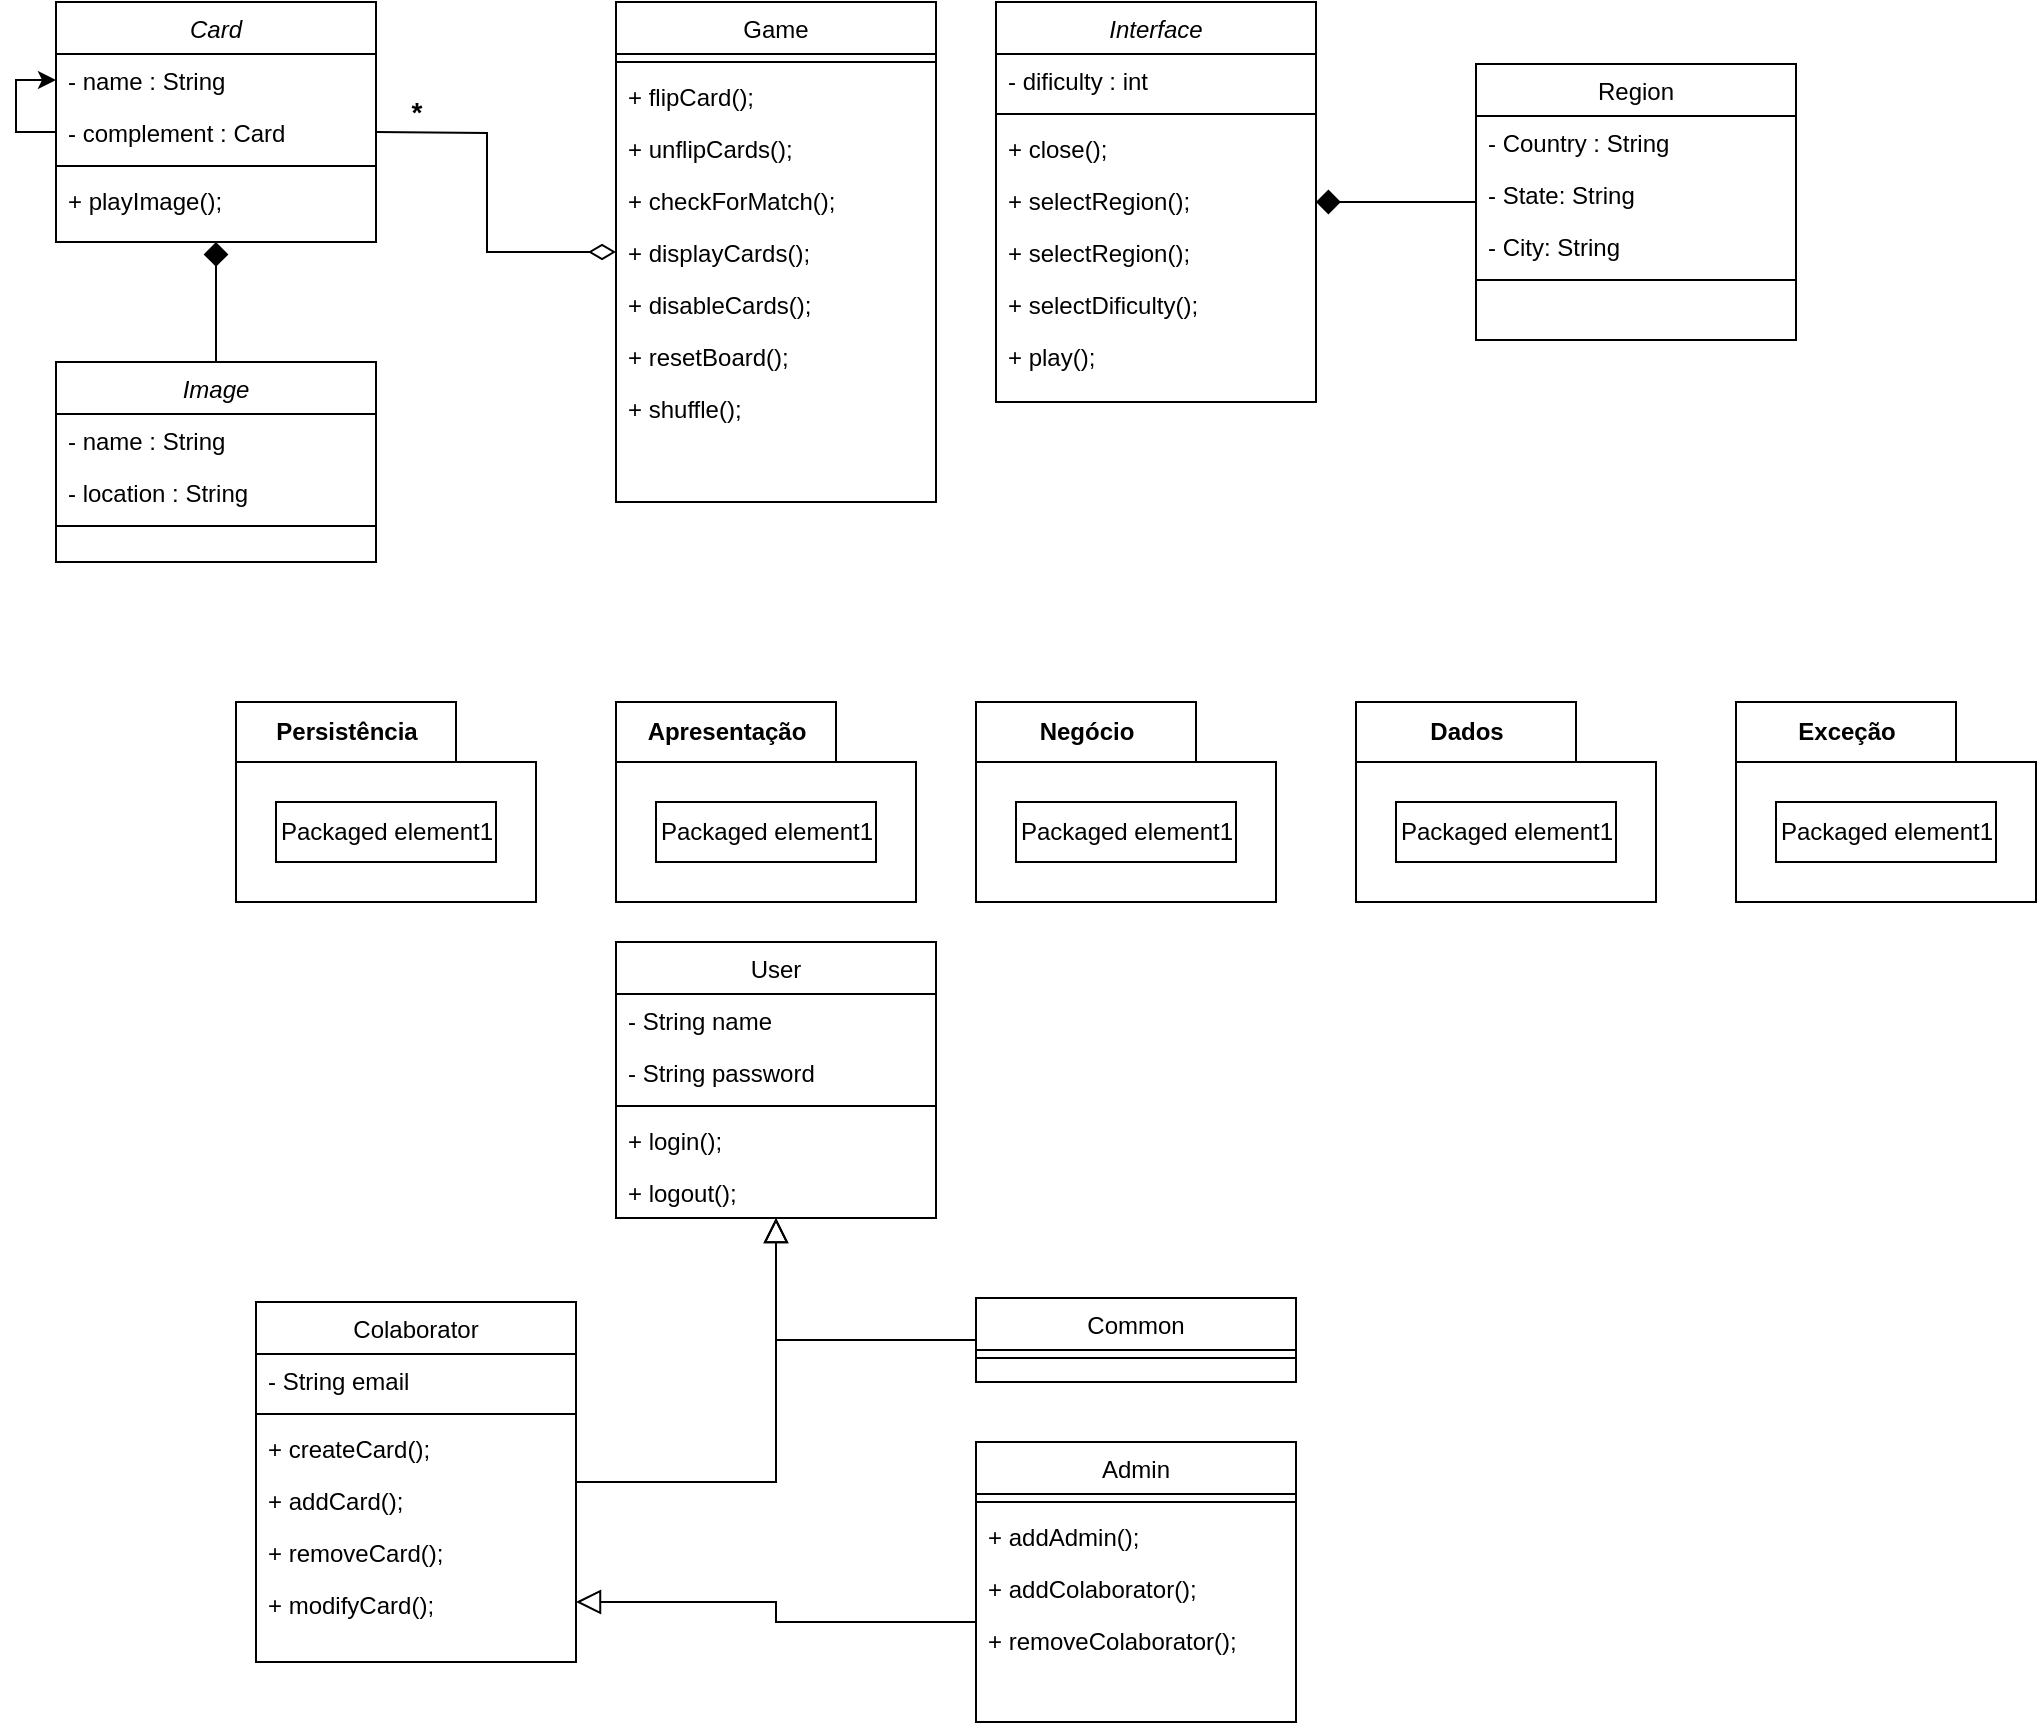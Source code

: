 <mxfile version="20.1.1" type="github">
  <diagram id="C5RBs43oDa-KdzZeNtuy" name="Page-1">
    <mxGraphModel dx="1185" dy="662" grid="1" gridSize="10" guides="1" tooltips="1" connect="1" arrows="1" fold="1" page="1" pageScale="1" pageWidth="827" pageHeight="1169" math="0" shadow="0">
      <root>
        <mxCell id="WIyWlLk6GJQsqaUBKTNV-0" />
        <mxCell id="WIyWlLk6GJQsqaUBKTNV-1" parent="WIyWlLk6GJQsqaUBKTNV-0" />
        <mxCell id="zkfFHV4jXpPFQw0GAbJ--0" value="Card" style="swimlane;fontStyle=2;align=center;verticalAlign=top;childLayout=stackLayout;horizontal=1;startSize=26;horizontalStack=0;resizeParent=1;resizeLast=0;collapsible=1;marginBottom=0;rounded=0;shadow=0;strokeWidth=1;" parent="WIyWlLk6GJQsqaUBKTNV-1" vertex="1">
          <mxGeometry x="40" y="40" width="160" height="120" as="geometry">
            <mxRectangle x="230" y="140" width="160" height="26" as="alternateBounds" />
          </mxGeometry>
        </mxCell>
        <mxCell id="zkfFHV4jXpPFQw0GAbJ--1" value="- name : String" style="text;align=left;verticalAlign=top;spacingLeft=4;spacingRight=4;overflow=hidden;rotatable=0;points=[[0,0.5],[1,0.5]];portConstraint=eastwest;" parent="zkfFHV4jXpPFQw0GAbJ--0" vertex="1">
          <mxGeometry y="26" width="160" height="26" as="geometry" />
        </mxCell>
        <mxCell id="Iorugwe1lFg4vuqkTPMZ-9" style="edgeStyle=orthogonalEdgeStyle;rounded=0;orthogonalLoop=1;jettySize=auto;html=1;entryX=0;entryY=0.5;entryDx=0;entryDy=0;" parent="zkfFHV4jXpPFQw0GAbJ--0" source="zkfFHV4jXpPFQw0GAbJ--3" target="zkfFHV4jXpPFQw0GAbJ--1" edge="1">
          <mxGeometry relative="1" as="geometry" />
        </mxCell>
        <mxCell id="zkfFHV4jXpPFQw0GAbJ--3" value="- complement : Card" style="text;align=left;verticalAlign=top;spacingLeft=4;spacingRight=4;overflow=hidden;rotatable=0;points=[[0,0.5],[1,0.5]];portConstraint=eastwest;rounded=0;shadow=0;html=0;" parent="zkfFHV4jXpPFQw0GAbJ--0" vertex="1">
          <mxGeometry y="52" width="160" height="26" as="geometry" />
        </mxCell>
        <mxCell id="zkfFHV4jXpPFQw0GAbJ--4" value="" style="line;html=1;strokeWidth=1;align=left;verticalAlign=middle;spacingTop=-1;spacingLeft=3;spacingRight=3;rotatable=0;labelPosition=right;points=[];portConstraint=eastwest;" parent="zkfFHV4jXpPFQw0GAbJ--0" vertex="1">
          <mxGeometry y="78" width="160" height="8" as="geometry" />
        </mxCell>
        <mxCell id="Iorugwe1lFg4vuqkTPMZ-10" value="+ playImage();" style="text;align=left;verticalAlign=top;spacingLeft=4;spacingRight=4;overflow=hidden;rotatable=0;points=[[0,0.5],[1,0.5]];portConstraint=eastwest;rounded=0;shadow=0;html=0;" parent="zkfFHV4jXpPFQw0GAbJ--0" vertex="1">
          <mxGeometry y="86" width="160" height="26" as="geometry" />
        </mxCell>
        <mxCell id="lEsxtGKMERjpSD6ecHsr-9" style="edgeStyle=orthogonalEdgeStyle;rounded=0;orthogonalLoop=1;jettySize=auto;html=1;endArrow=block;endFill=0;endSize=10;" parent="WIyWlLk6GJQsqaUBKTNV-1" source="zkfFHV4jXpPFQw0GAbJ--6" target="lEsxtGKMERjpSD6ecHsr-3" edge="1">
          <mxGeometry relative="1" as="geometry">
            <mxPoint x="400" y="650" as="targetPoint" />
          </mxGeometry>
        </mxCell>
        <mxCell id="zkfFHV4jXpPFQw0GAbJ--6" value="Colaborator" style="swimlane;fontStyle=0;align=center;verticalAlign=top;childLayout=stackLayout;horizontal=1;startSize=26;horizontalStack=0;resizeParent=1;resizeLast=0;collapsible=1;marginBottom=0;rounded=0;shadow=0;strokeWidth=1;" parent="WIyWlLk6GJQsqaUBKTNV-1" vertex="1">
          <mxGeometry x="140" y="690" width="160" height="180" as="geometry">
            <mxRectangle x="130" y="380" width="160" height="26" as="alternateBounds" />
          </mxGeometry>
        </mxCell>
        <mxCell id="zkfFHV4jXpPFQw0GAbJ--7" value="- String email" style="text;align=left;verticalAlign=top;spacingLeft=4;spacingRight=4;overflow=hidden;rotatable=0;points=[[0,0.5],[1,0.5]];portConstraint=eastwest;" parent="zkfFHV4jXpPFQw0GAbJ--6" vertex="1">
          <mxGeometry y="26" width="160" height="26" as="geometry" />
        </mxCell>
        <mxCell id="zkfFHV4jXpPFQw0GAbJ--9" value="" style="line;html=1;strokeWidth=1;align=left;verticalAlign=middle;spacingTop=-1;spacingLeft=3;spacingRight=3;rotatable=0;labelPosition=right;points=[];portConstraint=eastwest;" parent="zkfFHV4jXpPFQw0GAbJ--6" vertex="1">
          <mxGeometry y="52" width="160" height="8" as="geometry" />
        </mxCell>
        <mxCell id="zkfFHV4jXpPFQw0GAbJ--10" value="+ createCard();" style="text;align=left;verticalAlign=top;spacingLeft=4;spacingRight=4;overflow=hidden;rotatable=0;points=[[0,0.5],[1,0.5]];portConstraint=eastwest;fontStyle=0" parent="zkfFHV4jXpPFQw0GAbJ--6" vertex="1">
          <mxGeometry y="60" width="160" height="26" as="geometry" />
        </mxCell>
        <mxCell id="lEsxtGKMERjpSD6ecHsr-11" value="+ addCard();" style="text;align=left;verticalAlign=top;spacingLeft=4;spacingRight=4;overflow=hidden;rotatable=0;points=[[0,0.5],[1,0.5]];portConstraint=eastwest;fontStyle=0" parent="zkfFHV4jXpPFQw0GAbJ--6" vertex="1">
          <mxGeometry y="86" width="160" height="26" as="geometry" />
        </mxCell>
        <mxCell id="lEsxtGKMERjpSD6ecHsr-12" value="+ removeCard();" style="text;align=left;verticalAlign=top;spacingLeft=4;spacingRight=4;overflow=hidden;rotatable=0;points=[[0,0.5],[1,0.5]];portConstraint=eastwest;fontStyle=0" parent="zkfFHV4jXpPFQw0GAbJ--6" vertex="1">
          <mxGeometry y="112" width="160" height="26" as="geometry" />
        </mxCell>
        <mxCell id="lEsxtGKMERjpSD6ecHsr-13" value="+ modifyCard();" style="text;align=left;verticalAlign=top;spacingLeft=4;spacingRight=4;overflow=hidden;rotatable=0;points=[[0,0.5],[1,0.5]];portConstraint=eastwest;fontStyle=0" parent="zkfFHV4jXpPFQw0GAbJ--6" vertex="1">
          <mxGeometry y="138" width="160" height="26" as="geometry" />
        </mxCell>
        <mxCell id="zkfFHV4jXpPFQw0GAbJ--17" value="Game" style="swimlane;fontStyle=0;align=center;verticalAlign=top;childLayout=stackLayout;horizontal=1;startSize=26;horizontalStack=0;resizeParent=1;resizeLast=0;collapsible=1;marginBottom=0;rounded=0;shadow=0;strokeWidth=1;" parent="WIyWlLk6GJQsqaUBKTNV-1" vertex="1">
          <mxGeometry x="320" y="40" width="160" height="250" as="geometry">
            <mxRectangle x="550" y="140" width="160" height="26" as="alternateBounds" />
          </mxGeometry>
        </mxCell>
        <mxCell id="zkfFHV4jXpPFQw0GAbJ--23" value="" style="line;html=1;strokeWidth=1;align=left;verticalAlign=middle;spacingTop=-1;spacingLeft=3;spacingRight=3;rotatable=0;labelPosition=right;points=[];portConstraint=eastwest;" parent="zkfFHV4jXpPFQw0GAbJ--17" vertex="1">
          <mxGeometry y="26" width="160" height="8" as="geometry" />
        </mxCell>
        <mxCell id="zkfFHV4jXpPFQw0GAbJ--24" value="+ flipCard();" style="text;align=left;verticalAlign=top;spacingLeft=4;spacingRight=4;overflow=hidden;rotatable=0;points=[[0,0.5],[1,0.5]];portConstraint=eastwest;" parent="zkfFHV4jXpPFQw0GAbJ--17" vertex="1">
          <mxGeometry y="34" width="160" height="26" as="geometry" />
        </mxCell>
        <mxCell id="lEsxtGKMERjpSD6ecHsr-0" value="+ unflipCards();" style="text;align=left;verticalAlign=top;spacingLeft=4;spacingRight=4;overflow=hidden;rotatable=0;points=[[0,0.5],[1,0.5]];portConstraint=eastwest;" parent="zkfFHV4jXpPFQw0GAbJ--17" vertex="1">
          <mxGeometry y="60" width="160" height="26" as="geometry" />
        </mxCell>
        <mxCell id="zkfFHV4jXpPFQw0GAbJ--25" value="+ checkForMatch();" style="text;align=left;verticalAlign=top;spacingLeft=4;spacingRight=4;overflow=hidden;rotatable=0;points=[[0,0.5],[1,0.5]];portConstraint=eastwest;" parent="zkfFHV4jXpPFQw0GAbJ--17" vertex="1">
          <mxGeometry y="86" width="160" height="26" as="geometry" />
        </mxCell>
        <mxCell id="Iorugwe1lFg4vuqkTPMZ-11" value="+ displayCards();" style="text;align=left;verticalAlign=top;spacingLeft=4;spacingRight=4;overflow=hidden;rotatable=0;points=[[0,0.5],[1,0.5]];portConstraint=eastwest;" parent="zkfFHV4jXpPFQw0GAbJ--17" vertex="1">
          <mxGeometry y="112" width="160" height="26" as="geometry" />
        </mxCell>
        <mxCell id="Iorugwe1lFg4vuqkTPMZ-12" value="+ disableCards();" style="text;align=left;verticalAlign=top;spacingLeft=4;spacingRight=4;overflow=hidden;rotatable=0;points=[[0,0.5],[1,0.5]];portConstraint=eastwest;" parent="zkfFHV4jXpPFQw0GAbJ--17" vertex="1">
          <mxGeometry y="138" width="160" height="26" as="geometry" />
        </mxCell>
        <mxCell id="lEsxtGKMERjpSD6ecHsr-2" value="+ resetBoard();" style="text;align=left;verticalAlign=top;spacingLeft=4;spacingRight=4;overflow=hidden;rotatable=0;points=[[0,0.5],[1,0.5]];portConstraint=eastwest;" parent="zkfFHV4jXpPFQw0GAbJ--17" vertex="1">
          <mxGeometry y="164" width="160" height="26" as="geometry" />
        </mxCell>
        <mxCell id="lEsxtGKMERjpSD6ecHsr-1" value="+ shuffle();" style="text;align=left;verticalAlign=top;spacingLeft=4;spacingRight=4;overflow=hidden;rotatable=0;points=[[0,0.5],[1,0.5]];portConstraint=eastwest;" parent="zkfFHV4jXpPFQw0GAbJ--17" vertex="1">
          <mxGeometry y="190" width="160" height="26" as="geometry" />
        </mxCell>
        <mxCell id="lEsxtGKMERjpSD6ecHsr-10" style="edgeStyle=orthogonalEdgeStyle;rounded=0;orthogonalLoop=1;jettySize=auto;html=1;endArrow=block;endFill=0;endSize=10;" parent="WIyWlLk6GJQsqaUBKTNV-1" source="Iorugwe1lFg4vuqkTPMZ-1" target="lEsxtGKMERjpSD6ecHsr-3" edge="1">
          <mxGeometry relative="1" as="geometry">
            <mxPoint x="400" y="650" as="targetPoint" />
          </mxGeometry>
        </mxCell>
        <mxCell id="Iorugwe1lFg4vuqkTPMZ-1" value="Common" style="swimlane;fontStyle=0;align=center;verticalAlign=top;childLayout=stackLayout;horizontal=1;startSize=26;horizontalStack=0;resizeParent=1;resizeLast=0;collapsible=1;marginBottom=0;rounded=0;shadow=0;strokeWidth=1;" parent="WIyWlLk6GJQsqaUBKTNV-1" vertex="1">
          <mxGeometry x="500" y="688" width="160" height="42" as="geometry">
            <mxRectangle x="130" y="380" width="160" height="26" as="alternateBounds" />
          </mxGeometry>
        </mxCell>
        <mxCell id="Iorugwe1lFg4vuqkTPMZ-4" value="" style="line;html=1;strokeWidth=1;align=left;verticalAlign=middle;spacingTop=-1;spacingLeft=3;spacingRight=3;rotatable=0;labelPosition=right;points=[];portConstraint=eastwest;" parent="Iorugwe1lFg4vuqkTPMZ-1" vertex="1">
          <mxGeometry y="26" width="160" height="8" as="geometry" />
        </mxCell>
        <mxCell id="lEsxtGKMERjpSD6ecHsr-3" value="User" style="swimlane;fontStyle=0;align=center;verticalAlign=top;childLayout=stackLayout;horizontal=1;startSize=26;horizontalStack=0;resizeParent=1;resizeLast=0;collapsible=1;marginBottom=0;rounded=0;shadow=0;strokeWidth=1;" parent="WIyWlLk6GJQsqaUBKTNV-1" vertex="1">
          <mxGeometry x="320" y="510" width="160" height="138" as="geometry">
            <mxRectangle x="130" y="380" width="160" height="26" as="alternateBounds" />
          </mxGeometry>
        </mxCell>
        <mxCell id="lEsxtGKMERjpSD6ecHsr-4" value="- String name" style="text;align=left;verticalAlign=top;spacingLeft=4;spacingRight=4;overflow=hidden;rotatable=0;points=[[0,0.5],[1,0.5]];portConstraint=eastwest;" parent="lEsxtGKMERjpSD6ecHsr-3" vertex="1">
          <mxGeometry y="26" width="160" height="26" as="geometry" />
        </mxCell>
        <mxCell id="lEsxtGKMERjpSD6ecHsr-5" value="- String password" style="text;align=left;verticalAlign=top;spacingLeft=4;spacingRight=4;overflow=hidden;rotatable=0;points=[[0,0.5],[1,0.5]];portConstraint=eastwest;rounded=0;shadow=0;html=0;" parent="lEsxtGKMERjpSD6ecHsr-3" vertex="1">
          <mxGeometry y="52" width="160" height="26" as="geometry" />
        </mxCell>
        <mxCell id="lEsxtGKMERjpSD6ecHsr-6" value="" style="line;html=1;strokeWidth=1;align=left;verticalAlign=middle;spacingTop=-1;spacingLeft=3;spacingRight=3;rotatable=0;labelPosition=right;points=[];portConstraint=eastwest;" parent="lEsxtGKMERjpSD6ecHsr-3" vertex="1">
          <mxGeometry y="78" width="160" height="8" as="geometry" />
        </mxCell>
        <mxCell id="lEsxtGKMERjpSD6ecHsr-7" value="+ login();" style="text;align=left;verticalAlign=top;spacingLeft=4;spacingRight=4;overflow=hidden;rotatable=0;points=[[0,0.5],[1,0.5]];portConstraint=eastwest;fontStyle=0" parent="lEsxtGKMERjpSD6ecHsr-3" vertex="1">
          <mxGeometry y="86" width="160" height="26" as="geometry" />
        </mxCell>
        <mxCell id="lEsxtGKMERjpSD6ecHsr-8" value="+ logout();" style="text;align=left;verticalAlign=top;spacingLeft=4;spacingRight=4;overflow=hidden;rotatable=0;points=[[0,0.5],[1,0.5]];portConstraint=eastwest;" parent="lEsxtGKMERjpSD6ecHsr-3" vertex="1">
          <mxGeometry y="112" width="160" height="26" as="geometry" />
        </mxCell>
        <mxCell id="lEsxtGKMERjpSD6ecHsr-14" style="edgeStyle=orthogonalEdgeStyle;rounded=0;orthogonalLoop=1;jettySize=auto;html=1;endArrow=diamondThin;endFill=0;endSize=11;" parent="WIyWlLk6GJQsqaUBKTNV-1" target="zkfFHV4jXpPFQw0GAbJ--17" edge="1">
          <mxGeometry relative="1" as="geometry">
            <mxPoint x="200" y="105.034" as="sourcePoint" />
          </mxGeometry>
        </mxCell>
        <mxCell id="lEsxtGKMERjpSD6ecHsr-15" value="&lt;font style=&quot;font-size: 14px;&quot;&gt;&lt;b&gt;*&lt;/b&gt;&lt;/font&gt;" style="text;html=1;align=center;verticalAlign=middle;resizable=0;points=[];autosize=1;strokeColor=none;fillColor=none;fontStyle=1" parent="WIyWlLk6GJQsqaUBKTNV-1" vertex="1">
          <mxGeometry x="205" y="80" width="30" height="30" as="geometry" />
        </mxCell>
        <mxCell id="lEsxtGKMERjpSD6ecHsr-23" style="edgeStyle=orthogonalEdgeStyle;rounded=0;orthogonalLoop=1;jettySize=auto;html=1;fontSize=14;endArrow=diamond;endFill=1;endSize=10;" parent="WIyWlLk6GJQsqaUBKTNV-1" source="lEsxtGKMERjpSD6ecHsr-16" target="zkfFHV4jXpPFQw0GAbJ--0" edge="1">
          <mxGeometry relative="1" as="geometry" />
        </mxCell>
        <mxCell id="lEsxtGKMERjpSD6ecHsr-16" value="Image" style="swimlane;fontStyle=2;align=center;verticalAlign=top;childLayout=stackLayout;horizontal=1;startSize=26;horizontalStack=0;resizeParent=1;resizeLast=0;collapsible=1;marginBottom=0;rounded=0;shadow=0;strokeWidth=1;" parent="WIyWlLk6GJQsqaUBKTNV-1" vertex="1">
          <mxGeometry x="40" y="220" width="160" height="100" as="geometry">
            <mxRectangle x="230" y="140" width="160" height="26" as="alternateBounds" />
          </mxGeometry>
        </mxCell>
        <mxCell id="lEsxtGKMERjpSD6ecHsr-17" value="- name : String" style="text;align=left;verticalAlign=top;spacingLeft=4;spacingRight=4;overflow=hidden;rotatable=0;points=[[0,0.5],[1,0.5]];portConstraint=eastwest;" parent="lEsxtGKMERjpSD6ecHsr-16" vertex="1">
          <mxGeometry y="26" width="160" height="26" as="geometry" />
        </mxCell>
        <mxCell id="lEsxtGKMERjpSD6ecHsr-18" value="- location : String" style="text;align=left;verticalAlign=top;spacingLeft=4;spacingRight=4;overflow=hidden;rotatable=0;points=[[0,0.5],[1,0.5]];portConstraint=eastwest;rounded=0;shadow=0;html=0;" parent="lEsxtGKMERjpSD6ecHsr-16" vertex="1">
          <mxGeometry y="52" width="160" height="26" as="geometry" />
        </mxCell>
        <mxCell id="lEsxtGKMERjpSD6ecHsr-21" value="" style="line;html=1;strokeWidth=1;align=left;verticalAlign=middle;spacingTop=-1;spacingLeft=3;spacingRight=3;rotatable=0;labelPosition=right;points=[];portConstraint=eastwest;" parent="lEsxtGKMERjpSD6ecHsr-16" vertex="1">
          <mxGeometry y="78" width="160" height="8" as="geometry" />
        </mxCell>
        <mxCell id="lEsxtGKMERjpSD6ecHsr-24" value="Interface" style="swimlane;fontStyle=2;align=center;verticalAlign=top;childLayout=stackLayout;horizontal=1;startSize=26;horizontalStack=0;resizeParent=1;resizeLast=0;collapsible=1;marginBottom=0;rounded=0;shadow=0;strokeWidth=1;" parent="WIyWlLk6GJQsqaUBKTNV-1" vertex="1">
          <mxGeometry x="510" y="40" width="160" height="200" as="geometry">
            <mxRectangle x="550" y="140" width="160" height="26" as="alternateBounds" />
          </mxGeometry>
        </mxCell>
        <mxCell id="lEsxtGKMERjpSD6ecHsr-25" value="- dificulty : int" style="text;align=left;verticalAlign=top;spacingLeft=4;spacingRight=4;overflow=hidden;rotatable=0;points=[[0,0.5],[1,0.5]];portConstraint=eastwest;" parent="lEsxtGKMERjpSD6ecHsr-24" vertex="1">
          <mxGeometry y="26" width="160" height="26" as="geometry" />
        </mxCell>
        <mxCell id="lEsxtGKMERjpSD6ecHsr-26" value="" style="line;html=1;strokeWidth=1;align=left;verticalAlign=middle;spacingTop=-1;spacingLeft=3;spacingRight=3;rotatable=0;labelPosition=right;points=[];portConstraint=eastwest;" parent="lEsxtGKMERjpSD6ecHsr-24" vertex="1">
          <mxGeometry y="52" width="160" height="8" as="geometry" />
        </mxCell>
        <mxCell id="lEsxtGKMERjpSD6ecHsr-27" value="+ close();" style="text;align=left;verticalAlign=top;spacingLeft=4;spacingRight=4;overflow=hidden;rotatable=0;points=[[0,0.5],[1,0.5]];portConstraint=eastwest;" parent="lEsxtGKMERjpSD6ecHsr-24" vertex="1">
          <mxGeometry y="60" width="160" height="26" as="geometry" />
        </mxCell>
        <mxCell id="lEsxtGKMERjpSD6ecHsr-34" value="+ selectRegion();" style="text;align=left;verticalAlign=top;spacingLeft=4;spacingRight=4;overflow=hidden;rotatable=0;points=[[0,0.5],[1,0.5]];portConstraint=eastwest;" parent="lEsxtGKMERjpSD6ecHsr-24" vertex="1">
          <mxGeometry y="86" width="160" height="26" as="geometry" />
        </mxCell>
        <mxCell id="lEsxtGKMERjpSD6ecHsr-35" value="+ selectRegion();" style="text;align=left;verticalAlign=top;spacingLeft=4;spacingRight=4;overflow=hidden;rotatable=0;points=[[0,0.5],[1,0.5]];portConstraint=eastwest;" parent="lEsxtGKMERjpSD6ecHsr-24" vertex="1">
          <mxGeometry y="112" width="160" height="26" as="geometry" />
        </mxCell>
        <mxCell id="lEsxtGKMERjpSD6ecHsr-36" value="+ selectDificulty();" style="text;align=left;verticalAlign=top;spacingLeft=4;spacingRight=4;overflow=hidden;rotatable=0;points=[[0,0.5],[1,0.5]];portConstraint=eastwest;" parent="lEsxtGKMERjpSD6ecHsr-24" vertex="1">
          <mxGeometry y="138" width="160" height="26" as="geometry" />
        </mxCell>
        <mxCell id="lEsxtGKMERjpSD6ecHsr-38" value="+ play();" style="text;align=left;verticalAlign=top;spacingLeft=4;spacingRight=4;overflow=hidden;rotatable=0;points=[[0,0.5],[1,0.5]];portConstraint=eastwest;" parent="lEsxtGKMERjpSD6ecHsr-24" vertex="1">
          <mxGeometry y="164" width="160" height="26" as="geometry" />
        </mxCell>
        <mxCell id="lEsxtGKMERjpSD6ecHsr-46" style="edgeStyle=orthogonalEdgeStyle;rounded=0;orthogonalLoop=1;jettySize=auto;html=1;fontSize=14;endArrow=diamond;endFill=1;endSize=10;" parent="WIyWlLk6GJQsqaUBKTNV-1" source="lEsxtGKMERjpSD6ecHsr-39" target="lEsxtGKMERjpSD6ecHsr-24" edge="1">
          <mxGeometry relative="1" as="geometry" />
        </mxCell>
        <mxCell id="lEsxtGKMERjpSD6ecHsr-39" value="Region" style="swimlane;fontStyle=0;align=center;verticalAlign=top;childLayout=stackLayout;horizontal=1;startSize=26;horizontalStack=0;resizeParent=1;resizeLast=0;collapsible=1;marginBottom=0;rounded=0;shadow=0;strokeWidth=1;" parent="WIyWlLk6GJQsqaUBKTNV-1" vertex="1">
          <mxGeometry x="750" y="71" width="160" height="138" as="geometry">
            <mxRectangle x="230" y="140" width="160" height="26" as="alternateBounds" />
          </mxGeometry>
        </mxCell>
        <mxCell id="lEsxtGKMERjpSD6ecHsr-40" value="- Country : String" style="text;align=left;verticalAlign=top;spacingLeft=4;spacingRight=4;overflow=hidden;rotatable=0;points=[[0,0.5],[1,0.5]];portConstraint=eastwest;" parent="lEsxtGKMERjpSD6ecHsr-39" vertex="1">
          <mxGeometry y="26" width="160" height="26" as="geometry" />
        </mxCell>
        <mxCell id="lEsxtGKMERjpSD6ecHsr-42" value="- State: String" style="text;align=left;verticalAlign=top;spacingLeft=4;spacingRight=4;overflow=hidden;rotatable=0;points=[[0,0.5],[1,0.5]];portConstraint=eastwest;rounded=0;shadow=0;html=0;" parent="lEsxtGKMERjpSD6ecHsr-39" vertex="1">
          <mxGeometry y="52" width="160" height="26" as="geometry" />
        </mxCell>
        <mxCell id="lEsxtGKMERjpSD6ecHsr-45" value="- City: String" style="text;align=left;verticalAlign=top;spacingLeft=4;spacingRight=4;overflow=hidden;rotatable=0;points=[[0,0.5],[1,0.5]];portConstraint=eastwest;rounded=0;shadow=0;html=0;" parent="lEsxtGKMERjpSD6ecHsr-39" vertex="1">
          <mxGeometry y="78" width="160" height="26" as="geometry" />
        </mxCell>
        <mxCell id="lEsxtGKMERjpSD6ecHsr-43" value="" style="line;html=1;strokeWidth=1;align=left;verticalAlign=middle;spacingTop=-1;spacingLeft=3;spacingRight=3;rotatable=0;labelPosition=right;points=[];portConstraint=eastwest;" parent="lEsxtGKMERjpSD6ecHsr-39" vertex="1">
          <mxGeometry y="104" width="160" height="8" as="geometry" />
        </mxCell>
        <mxCell id="lEsxtGKMERjpSD6ecHsr-54" style="edgeStyle=orthogonalEdgeStyle;rounded=0;orthogonalLoop=1;jettySize=auto;html=1;fontSize=14;endArrow=block;endFill=0;endSize=10;" parent="WIyWlLk6GJQsqaUBKTNV-1" source="lEsxtGKMERjpSD6ecHsr-47" target="zkfFHV4jXpPFQw0GAbJ--6" edge="1">
          <mxGeometry relative="1" as="geometry">
            <Array as="points">
              <mxPoint x="400" y="850" />
              <mxPoint x="400" y="840" />
            </Array>
          </mxGeometry>
        </mxCell>
        <mxCell id="lEsxtGKMERjpSD6ecHsr-47" value="Admin" style="swimlane;fontStyle=0;align=center;verticalAlign=top;childLayout=stackLayout;horizontal=1;startSize=26;horizontalStack=0;resizeParent=1;resizeLast=0;collapsible=1;marginBottom=0;rounded=0;shadow=0;strokeWidth=1;" parent="WIyWlLk6GJQsqaUBKTNV-1" vertex="1">
          <mxGeometry x="500" y="760" width="160" height="140" as="geometry">
            <mxRectangle x="130" y="380" width="160" height="26" as="alternateBounds" />
          </mxGeometry>
        </mxCell>
        <mxCell id="lEsxtGKMERjpSD6ecHsr-49" value="" style="line;html=1;strokeWidth=1;align=left;verticalAlign=middle;spacingTop=-1;spacingLeft=3;spacingRight=3;rotatable=0;labelPosition=right;points=[];portConstraint=eastwest;" parent="lEsxtGKMERjpSD6ecHsr-47" vertex="1">
          <mxGeometry y="26" width="160" height="8" as="geometry" />
        </mxCell>
        <mxCell id="lEsxtGKMERjpSD6ecHsr-50" value="+ addAdmin();" style="text;align=left;verticalAlign=top;spacingLeft=4;spacingRight=4;overflow=hidden;rotatable=0;points=[[0,0.5],[1,0.5]];portConstraint=eastwest;fontStyle=0" parent="lEsxtGKMERjpSD6ecHsr-47" vertex="1">
          <mxGeometry y="34" width="160" height="26" as="geometry" />
        </mxCell>
        <mxCell id="lEsxtGKMERjpSD6ecHsr-56" value="+ addColaborator();" style="text;align=left;verticalAlign=top;spacingLeft=4;spacingRight=4;overflow=hidden;rotatable=0;points=[[0,0.5],[1,0.5]];portConstraint=eastwest;fontStyle=0" parent="lEsxtGKMERjpSD6ecHsr-47" vertex="1">
          <mxGeometry y="60" width="160" height="26" as="geometry" />
        </mxCell>
        <mxCell id="lEsxtGKMERjpSD6ecHsr-55" value="+ removeColaborator();" style="text;align=left;verticalAlign=top;spacingLeft=4;spacingRight=4;overflow=hidden;rotatable=0;points=[[0,0.5],[1,0.5]];portConstraint=eastwest;fontStyle=0" parent="lEsxtGKMERjpSD6ecHsr-47" vertex="1">
          <mxGeometry y="86" width="160" height="26" as="geometry" />
        </mxCell>
        <mxCell id="fE1shfOuvL8CjAbd44VH-1" value="Dados" style="shape=folder;fontStyle=1;tabWidth=110;tabHeight=30;tabPosition=left;html=1;boundedLbl=1;labelInHeader=1;container=1;collapsible=0;recursiveResize=0;" vertex="1" parent="WIyWlLk6GJQsqaUBKTNV-1">
          <mxGeometry x="690" y="390" width="150" height="100" as="geometry" />
        </mxCell>
        <mxCell id="fE1shfOuvL8CjAbd44VH-2" value="Packaged element1" style="html=1;" vertex="1" parent="fE1shfOuvL8CjAbd44VH-1">
          <mxGeometry width="110" height="30" relative="1" as="geometry">
            <mxPoint x="20" y="50" as="offset" />
          </mxGeometry>
        </mxCell>
        <mxCell id="fE1shfOuvL8CjAbd44VH-3" value="Negócio" style="shape=folder;fontStyle=1;tabWidth=110;tabHeight=30;tabPosition=left;html=1;boundedLbl=1;labelInHeader=1;container=1;collapsible=0;recursiveResize=0;" vertex="1" parent="WIyWlLk6GJQsqaUBKTNV-1">
          <mxGeometry x="500" y="390" width="150" height="100" as="geometry" />
        </mxCell>
        <mxCell id="fE1shfOuvL8CjAbd44VH-4" value="Packaged element1" style="html=1;" vertex="1" parent="fE1shfOuvL8CjAbd44VH-3">
          <mxGeometry width="110" height="30" relative="1" as="geometry">
            <mxPoint x="20" y="50" as="offset" />
          </mxGeometry>
        </mxCell>
        <mxCell id="fE1shfOuvL8CjAbd44VH-5" value="Apresentação" style="shape=folder;fontStyle=1;tabWidth=110;tabHeight=30;tabPosition=left;html=1;boundedLbl=1;labelInHeader=1;container=1;collapsible=0;recursiveResize=0;" vertex="1" parent="WIyWlLk6GJQsqaUBKTNV-1">
          <mxGeometry x="320" y="390" width="150" height="100" as="geometry" />
        </mxCell>
        <mxCell id="fE1shfOuvL8CjAbd44VH-6" value="Packaged element1" style="html=1;" vertex="1" parent="fE1shfOuvL8CjAbd44VH-5">
          <mxGeometry width="110" height="30" relative="1" as="geometry">
            <mxPoint x="20" y="50" as="offset" />
          </mxGeometry>
        </mxCell>
        <mxCell id="fE1shfOuvL8CjAbd44VH-7" value="Persistência" style="shape=folder;fontStyle=1;tabWidth=110;tabHeight=30;tabPosition=left;html=1;boundedLbl=1;labelInHeader=1;container=1;collapsible=0;recursiveResize=0;" vertex="1" parent="WIyWlLk6GJQsqaUBKTNV-1">
          <mxGeometry x="130" y="390" width="150" height="100" as="geometry" />
        </mxCell>
        <mxCell id="fE1shfOuvL8CjAbd44VH-8" value="Packaged element1" style="html=1;" vertex="1" parent="fE1shfOuvL8CjAbd44VH-7">
          <mxGeometry width="110" height="30" relative="1" as="geometry">
            <mxPoint x="20" y="50" as="offset" />
          </mxGeometry>
        </mxCell>
        <mxCell id="fE1shfOuvL8CjAbd44VH-9" value="Exceção" style="shape=folder;fontStyle=1;tabWidth=110;tabHeight=30;tabPosition=left;html=1;boundedLbl=1;labelInHeader=1;container=1;collapsible=0;recursiveResize=0;" vertex="1" parent="WIyWlLk6GJQsqaUBKTNV-1">
          <mxGeometry x="880" y="390" width="150" height="100" as="geometry" />
        </mxCell>
        <mxCell id="fE1shfOuvL8CjAbd44VH-10" value="Packaged element1" style="html=1;" vertex="1" parent="fE1shfOuvL8CjAbd44VH-9">
          <mxGeometry width="110" height="30" relative="1" as="geometry">
            <mxPoint x="20" y="50" as="offset" />
          </mxGeometry>
        </mxCell>
      </root>
    </mxGraphModel>
  </diagram>
</mxfile>
